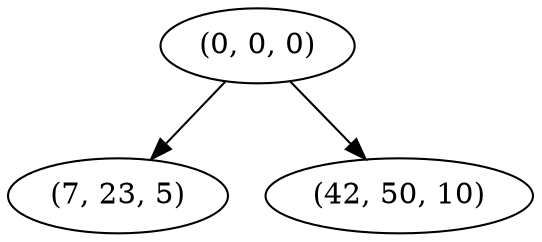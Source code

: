 digraph tree {
    "(0, 0, 0)";
    "(7, 23, 5)";
    "(42, 50, 10)";
    "(0, 0, 0)" -> "(7, 23, 5)";
    "(0, 0, 0)" -> "(42, 50, 10)";
}
